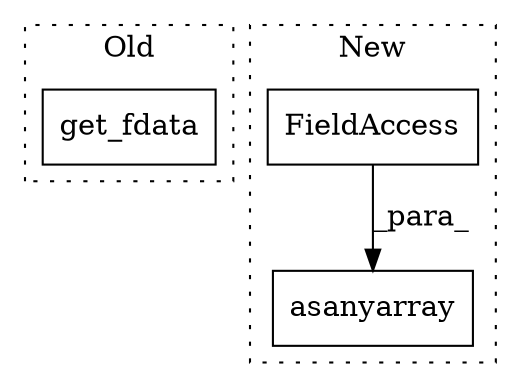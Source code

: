 digraph G {
subgraph cluster0 {
1 [label="get_fdata" a="32" s="1114" l="11" shape="box"];
label = "Old";
style="dotted";
}
subgraph cluster1 {
2 [label="asanyarray" a="32" s="1112,1138" l="11,1" shape="box"];
3 [label="FieldAccess" a="22" s="1123" l="15" shape="box"];
label = "New";
style="dotted";
}
3 -> 2 [label="_para_"];
}